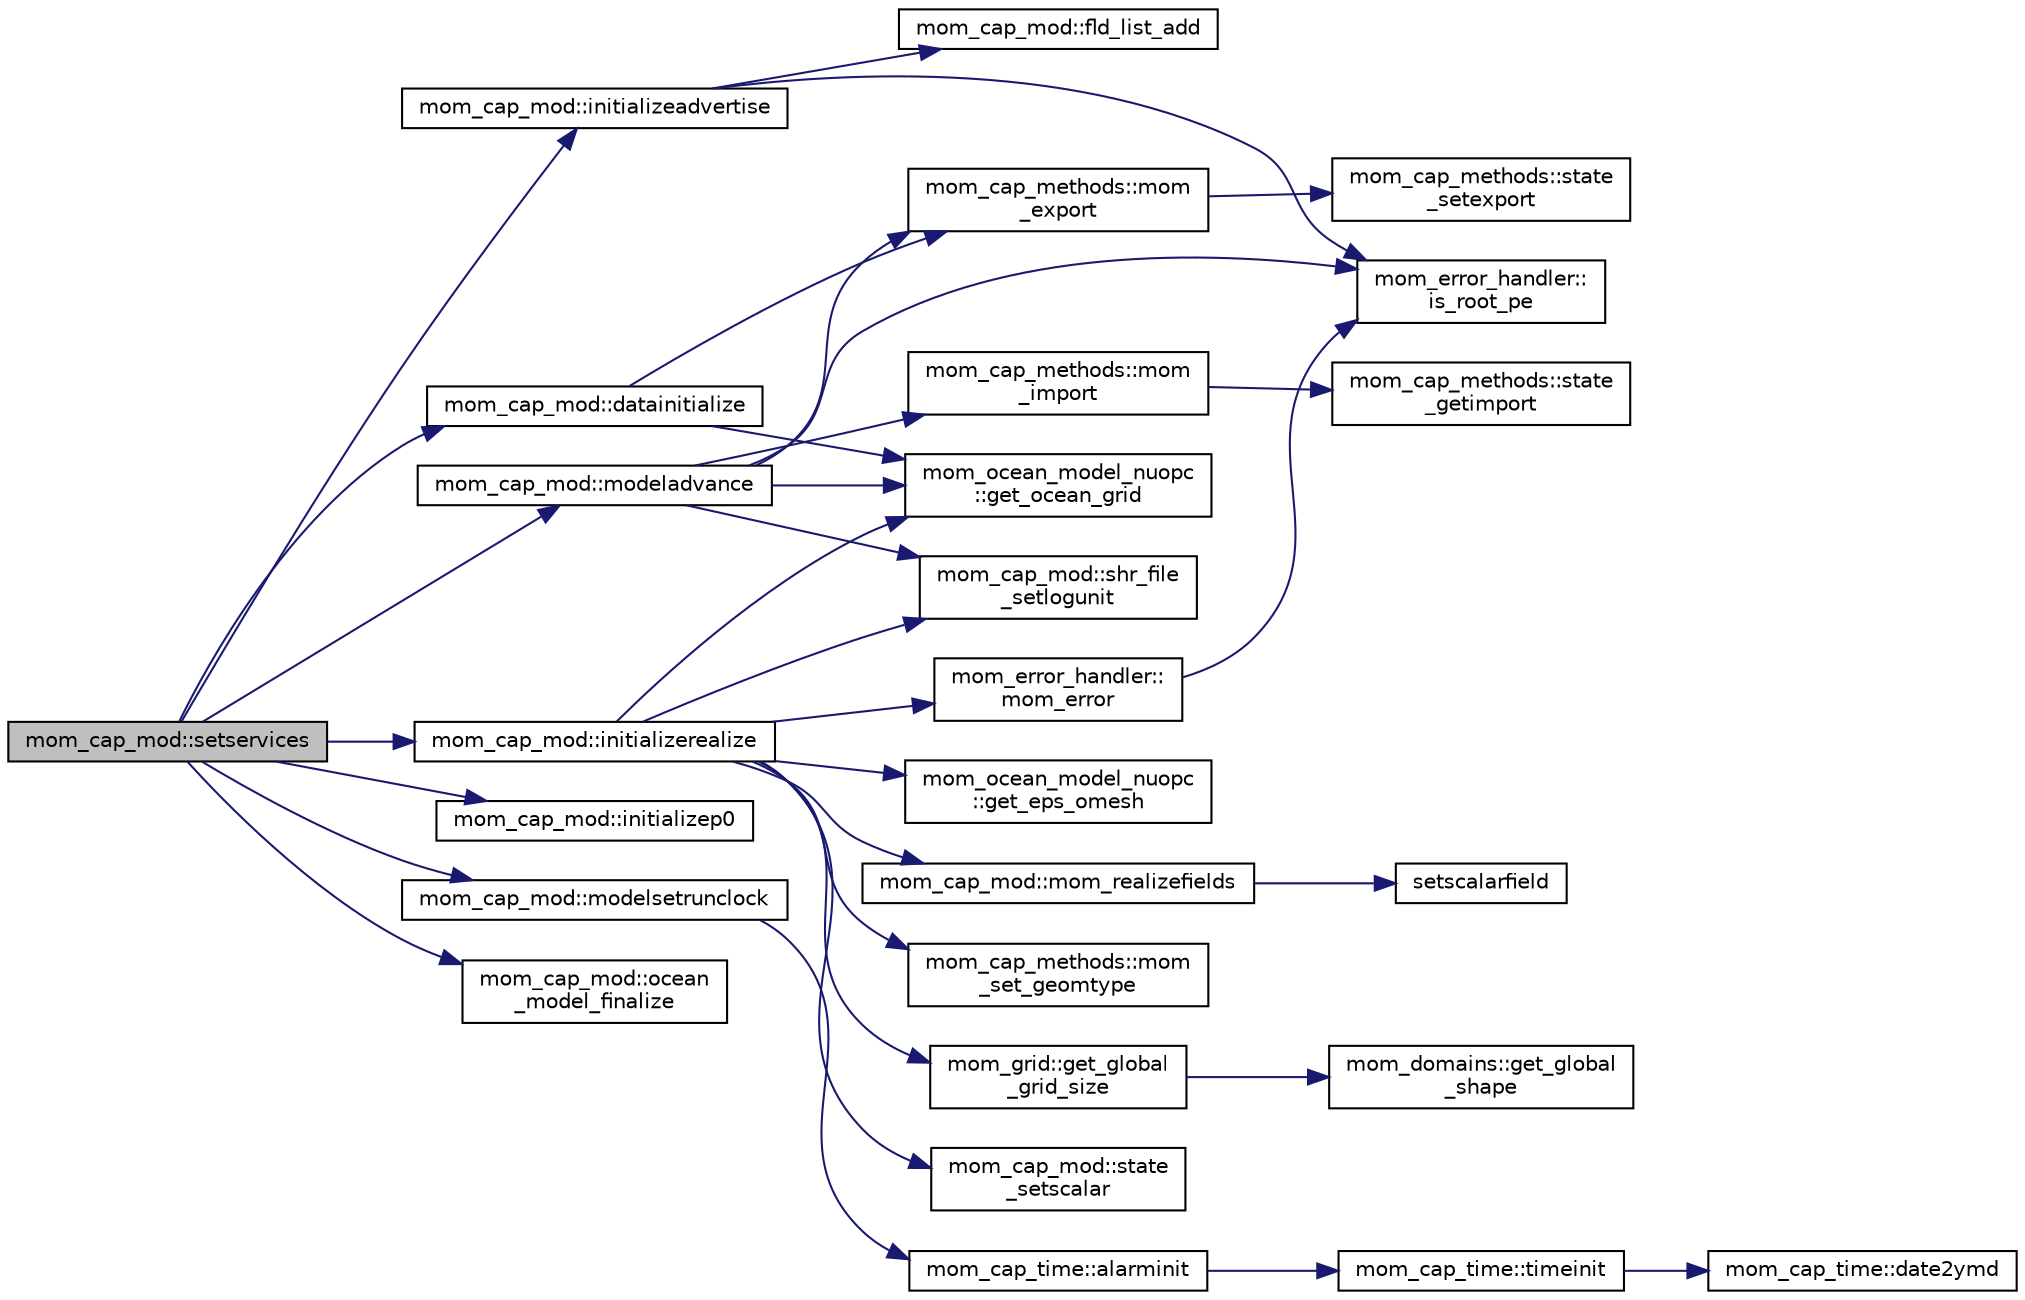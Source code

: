 digraph "mom_cap_mod::setservices"
{
 // INTERACTIVE_SVG=YES
 // LATEX_PDF_SIZE
  edge [fontname="Helvetica",fontsize="10",labelfontname="Helvetica",labelfontsize="10"];
  node [fontname="Helvetica",fontsize="10",shape=record];
  rankdir="LR";
  Node1 [label="mom_cap_mod::setservices",height=0.2,width=0.4,color="black", fillcolor="grey75", style="filled", fontcolor="black",tooltip="NUOPC SetService method is the only public entry point. SetServices registers all of the user-provide..."];
  Node1 -> Node2 [color="midnightblue",fontsize="10",style="solid",fontname="Helvetica"];
  Node2 [label="mom_cap_mod::datainitialize",height=0.2,width=0.4,color="black", fillcolor="white", style="filled",URL="$namespacemom__cap__mod.html#acadf328859aac6eb57b5c508f3f73b61",tooltip="TODO."];
  Node2 -> Node3 [color="midnightblue",fontsize="10",style="solid",fontname="Helvetica"];
  Node3 [label="mom_ocean_model_nuopc\l::get_ocean_grid",height=0.2,width=0.4,color="black", fillcolor="white", style="filled",URL="$namespacemom__ocean__model__nuopc.html#a4e9dae76344260a24cb4375329635a6e",tooltip=" "];
  Node2 -> Node4 [color="midnightblue",fontsize="10",style="solid",fontname="Helvetica"];
  Node4 [label="mom_cap_methods::mom\l_export",height=0.2,width=0.4,color="black", fillcolor="white", style="filled",URL="$namespacemom__cap__methods.html#a09edd67bca7e88719254baabceefe075",tooltip="Maps outgoing ocean data to ESMF State."];
  Node4 -> Node5 [color="midnightblue",fontsize="10",style="solid",fontname="Helvetica"];
  Node5 [label="mom_cap_methods::state\l_setexport",height=0.2,width=0.4,color="black", fillcolor="white", style="filled",URL="$namespacemom__cap__methods.html#a352af7f063dd8c576890e805d99fef8c",tooltip="Map input array to export state."];
  Node1 -> Node6 [color="midnightblue",fontsize="10",style="solid",fontname="Helvetica"];
  Node6 [label="mom_cap_mod::initializeadvertise",height=0.2,width=0.4,color="black", fillcolor="white", style="filled",URL="$namespacemom__cap__mod.html#a2ec10447622ec1cd4cb568c194b8de61",tooltip="Called by NUOPC to advertise import and export fields. \"Advertise\" simply means that the standard nam..."];
  Node6 -> Node7 [color="midnightblue",fontsize="10",style="solid",fontname="Helvetica"];
  Node7 [label="mom_cap_mod::fld_list_add",height=0.2,width=0.4,color="black", fillcolor="white", style="filled",URL="$namespacemom__cap__mod.html#a5986d21c0a2391b640700c930373d0c9",tooltip="Set up list of field information."];
  Node6 -> Node8 [color="midnightblue",fontsize="10",style="solid",fontname="Helvetica"];
  Node8 [label="mom_error_handler::\lis_root_pe",height=0.2,width=0.4,color="black", fillcolor="white", style="filled",URL="$namespacemom__error__handler.html#ad5f00a53059c72fe2332d1436c80ca71",tooltip="This returns .true. if the current PE is the root PE."];
  Node1 -> Node9 [color="midnightblue",fontsize="10",style="solid",fontname="Helvetica"];
  Node9 [label="mom_cap_mod::initializep0",height=0.2,width=0.4,color="black", fillcolor="white", style="filled",URL="$namespacemom__cap__mod.html#a9b1bd237d48b444c8c3410371aedc854",tooltip="First initialize subroutine called by NUOPC. The purpose is to set which version of the Initialize Ph..."];
  Node1 -> Node10 [color="midnightblue",fontsize="10",style="solid",fontname="Helvetica"];
  Node10 [label="mom_cap_mod::initializerealize",height=0.2,width=0.4,color="black", fillcolor="white", style="filled",URL="$namespacemom__cap__mod.html#a11baa4d10abcce4225eb074a2c23e398",tooltip="Called by NUOPC to realize import and export fields. \"Realizing\" a field means that its grid has been..."];
  Node10 -> Node11 [color="midnightblue",fontsize="10",style="solid",fontname="Helvetica"];
  Node11 [label="mom_ocean_model_nuopc\l::get_eps_omesh",height=0.2,width=0.4,color="black", fillcolor="white", style="filled",URL="$namespacemom__ocean__model__nuopc.html#a506114a665a8313804e320f8c76bc9fe",tooltip="Returns eps_omesh read from param file."];
  Node10 -> Node12 [color="midnightblue",fontsize="10",style="solid",fontname="Helvetica"];
  Node12 [label="mom_grid::get_global\l_grid_size",height=0.2,width=0.4,color="black", fillcolor="white", style="filled",URL="$namespacemom__grid.html#a1cee4daea572d4efd1565b24ca652a2d",tooltip="Return global shape of horizontal grid."];
  Node12 -> Node13 [color="midnightblue",fontsize="10",style="solid",fontname="Helvetica"];
  Node13 [label="mom_domains::get_global\l_shape",height=0.2,width=0.4,color="black", fillcolor="white", style="filled",URL="$namespacemom__domains.html#abc0b09896aa9f5b4c795f85c813aa59f",tooltip="Returns the global shape of h-point arrays."];
  Node10 -> Node3 [color="midnightblue",fontsize="10",style="solid",fontname="Helvetica"];
  Node10 -> Node14 [color="midnightblue",fontsize="10",style="solid",fontname="Helvetica"];
  Node14 [label="mom_error_handler::\lmom_error",height=0.2,width=0.4,color="black", fillcolor="white", style="filled",URL="$namespacemom__error__handler.html#a460cfb79a06c29fc249952c2a3710d67",tooltip="This provides a convenient interface for writing an mpp_error message with run-time filter based on a..."];
  Node14 -> Node8 [color="midnightblue",fontsize="10",style="solid",fontname="Helvetica"];
  Node10 -> Node15 [color="midnightblue",fontsize="10",style="solid",fontname="Helvetica"];
  Node15 [label="mom_cap_mod::mom_realizefields",height=0.2,width=0.4,color="black", fillcolor="white", style="filled",URL="$namespacemom__cap__mod.html#a57fa339b90f33aff03637f9dee5ffaf1",tooltip="Realize the import and export fields using either a grid or a mesh."];
  Node15 -> Node16 [color="midnightblue",fontsize="10",style="solid",fontname="Helvetica"];
  Node16 [label="setscalarfield",height=0.2,width=0.4,color="black", fillcolor="white", style="filled",URL="$mom__cap_8F90.html#a5fb5cf93f9c582256b6835d768a42e60",tooltip=" "];
  Node10 -> Node17 [color="midnightblue",fontsize="10",style="solid",fontname="Helvetica"];
  Node17 [label="mom_cap_methods::mom\l_set_geomtype",height=0.2,width=0.4,color="black", fillcolor="white", style="filled",URL="$namespacemom__cap__methods.html#a9a70c05fed708d66fb539759427a9c65",tooltip="Sets module variable geometry type."];
  Node10 -> Node18 [color="midnightblue",fontsize="10",style="solid",fontname="Helvetica"];
  Node18 [label="mom_cap_mod::shr_file\l_setlogunit",height=0.2,width=0.4,color="black", fillcolor="white", style="filled",URL="$namespacemom__cap__mod.html#a81c1c8d1c54d3a7d0cdf7d939a9d7b5a",tooltip=" "];
  Node10 -> Node19 [color="midnightblue",fontsize="10",style="solid",fontname="Helvetica"];
  Node19 [label="mom_cap_mod::state\l_setscalar",height=0.2,width=0.4,color="black", fillcolor="white", style="filled",URL="$namespacemom__cap__mod.html#ad65735d76d137896b5b838aa9e776757",tooltip="Set scalar data from state for a particula name."];
  Node1 -> Node20 [color="midnightblue",fontsize="10",style="solid",fontname="Helvetica"];
  Node20 [label="mom_cap_mod::modeladvance",height=0.2,width=0.4,color="black", fillcolor="white", style="filled",URL="$namespacemom__cap__mod.html#aecd83368409a9c059ca3313e25391a0b",tooltip="Called by NUOPC to advance the model a single timestep."];
  Node20 -> Node3 [color="midnightblue",fontsize="10",style="solid",fontname="Helvetica"];
  Node20 -> Node8 [color="midnightblue",fontsize="10",style="solid",fontname="Helvetica"];
  Node20 -> Node4 [color="midnightblue",fontsize="10",style="solid",fontname="Helvetica"];
  Node20 -> Node21 [color="midnightblue",fontsize="10",style="solid",fontname="Helvetica"];
  Node21 [label="mom_cap_methods::mom\l_import",height=0.2,width=0.4,color="black", fillcolor="white", style="filled",URL="$namespacemom__cap__methods.html#a2a1398c39c01d38a91c41feaa1c320cd",tooltip="This function has a few purposes: (1) it imports surface fluxes using data from the mediator; and (2)..."];
  Node21 -> Node22 [color="midnightblue",fontsize="10",style="solid",fontname="Helvetica"];
  Node22 [label="mom_cap_methods::state\l_getimport",height=0.2,width=0.4,color="black", fillcolor="white", style="filled",URL="$namespacemom__cap__methods.html#a8ee41efd82bbc3d8fd44b962a9cab231",tooltip="Map import state field to output array."];
  Node20 -> Node18 [color="midnightblue",fontsize="10",style="solid",fontname="Helvetica"];
  Node1 -> Node23 [color="midnightblue",fontsize="10",style="solid",fontname="Helvetica"];
  Node23 [label="mom_cap_mod::modelsetrunclock",height=0.2,width=0.4,color="black", fillcolor="white", style="filled",URL="$namespacemom__cap__mod.html#a5ac6a66c943ef7933973ed155a81dd91",tooltip=" "];
  Node23 -> Node24 [color="midnightblue",fontsize="10",style="solid",fontname="Helvetica"];
  Node24 [label="mom_cap_time::alarminit",height=0.2,width=0.4,color="black", fillcolor="white", style="filled",URL="$namespacemom__cap__time.html#ac1f11e3e92c39346ad3815dd10758208",tooltip="Setup an alarm in a clock. The ringtime sent to AlarmCreate MUST be the next alarm time...."];
  Node24 -> Node25 [color="midnightblue",fontsize="10",style="solid",fontname="Helvetica"];
  Node25 [label="mom_cap_time::timeinit",height=0.2,width=0.4,color="black", fillcolor="white", style="filled",URL="$namespacemom__cap__time.html#ab0963d050b3b3b39086840a93ac878bd",tooltip="Creates the ESMF_Time object corresponding to the given input time, given in YMD (Year Month Day) and..."];
  Node25 -> Node26 [color="midnightblue",fontsize="10",style="solid",fontname="Helvetica"];
  Node26 [label="mom_cap_time::date2ymd",height=0.2,width=0.4,color="black", fillcolor="white", style="filled",URL="$namespacemom__cap__time.html#a6ddb34a21286dca250068841095a6c4e",tooltip="Converts a coded-date (yyyymmdd) into calendar year,month,day."];
  Node1 -> Node27 [color="midnightblue",fontsize="10",style="solid",fontname="Helvetica"];
  Node27 [label="mom_cap_mod::ocean\l_model_finalize",height=0.2,width=0.4,color="black", fillcolor="white", style="filled",URL="$namespacemom__cap__mod.html#a9b7799c15a6eeadc1d286ce4d37163e6",tooltip="Called by NUOPC at the end of the run to clean up."];
}
